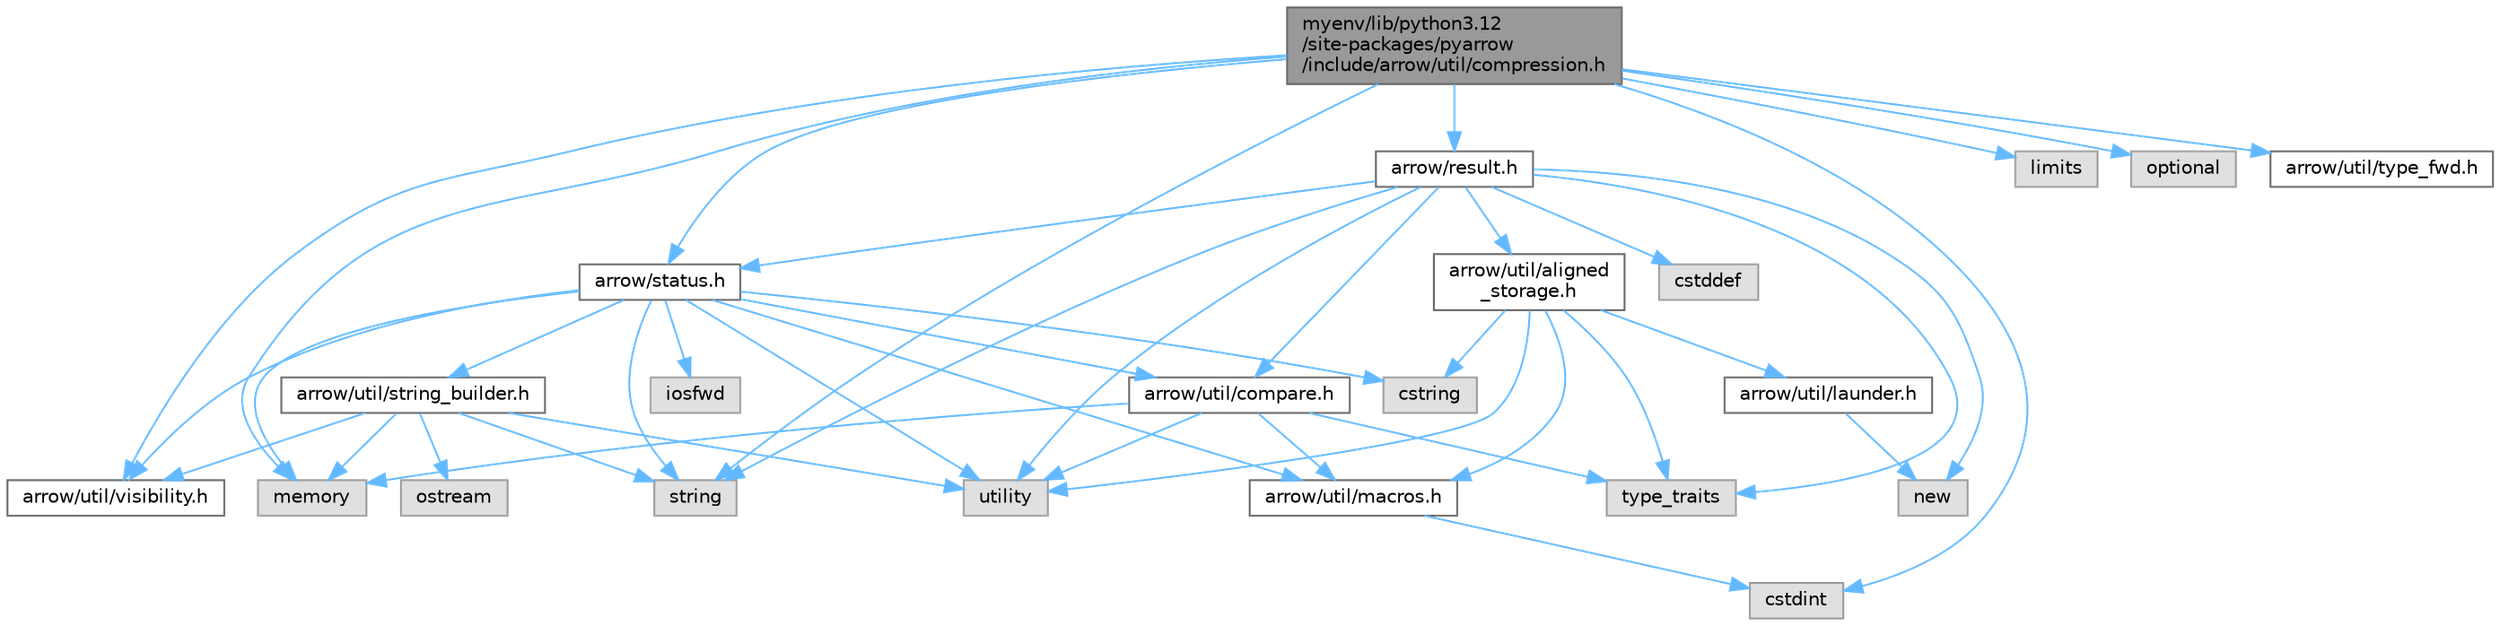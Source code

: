 digraph "myenv/lib/python3.12/site-packages/pyarrow/include/arrow/util/compression.h"
{
 // LATEX_PDF_SIZE
  bgcolor="transparent";
  edge [fontname=Helvetica,fontsize=10,labelfontname=Helvetica,labelfontsize=10];
  node [fontname=Helvetica,fontsize=10,shape=box,height=0.2,width=0.4];
  Node1 [id="Node000001",label="myenv/lib/python3.12\l/site-packages/pyarrow\l/include/arrow/util/compression.h",height=0.2,width=0.4,color="gray40", fillcolor="grey60", style="filled", fontcolor="black",tooltip=" "];
  Node1 -> Node2 [id="edge1_Node000001_Node000002",color="steelblue1",style="solid",tooltip=" "];
  Node2 [id="Node000002",label="cstdint",height=0.2,width=0.4,color="grey60", fillcolor="#E0E0E0", style="filled",tooltip=" "];
  Node1 -> Node3 [id="edge2_Node000001_Node000003",color="steelblue1",style="solid",tooltip=" "];
  Node3 [id="Node000003",label="limits",height=0.2,width=0.4,color="grey60", fillcolor="#E0E0E0", style="filled",tooltip=" "];
  Node1 -> Node4 [id="edge3_Node000001_Node000004",color="steelblue1",style="solid",tooltip=" "];
  Node4 [id="Node000004",label="memory",height=0.2,width=0.4,color="grey60", fillcolor="#E0E0E0", style="filled",tooltip=" "];
  Node1 -> Node5 [id="edge4_Node000001_Node000005",color="steelblue1",style="solid",tooltip=" "];
  Node5 [id="Node000005",label="optional",height=0.2,width=0.4,color="grey60", fillcolor="#E0E0E0", style="filled",tooltip=" "];
  Node1 -> Node6 [id="edge5_Node000001_Node000006",color="steelblue1",style="solid",tooltip=" "];
  Node6 [id="Node000006",label="string",height=0.2,width=0.4,color="grey60", fillcolor="#E0E0E0", style="filled",tooltip=" "];
  Node1 -> Node7 [id="edge6_Node000001_Node000007",color="steelblue1",style="solid",tooltip=" "];
  Node7 [id="Node000007",label="arrow/result.h",height=0.2,width=0.4,color="grey40", fillcolor="white", style="filled",URL="$result_8h.html",tooltip=" "];
  Node7 -> Node8 [id="edge7_Node000007_Node000008",color="steelblue1",style="solid",tooltip=" "];
  Node8 [id="Node000008",label="cstddef",height=0.2,width=0.4,color="grey60", fillcolor="#E0E0E0", style="filled",tooltip=" "];
  Node7 -> Node9 [id="edge8_Node000007_Node000009",color="steelblue1",style="solid",tooltip=" "];
  Node9 [id="Node000009",label="new",height=0.2,width=0.4,color="grey60", fillcolor="#E0E0E0", style="filled",tooltip=" "];
  Node7 -> Node6 [id="edge9_Node000007_Node000006",color="steelblue1",style="solid",tooltip=" "];
  Node7 -> Node10 [id="edge10_Node000007_Node000010",color="steelblue1",style="solid",tooltip=" "];
  Node10 [id="Node000010",label="type_traits",height=0.2,width=0.4,color="grey60", fillcolor="#E0E0E0", style="filled",tooltip=" "];
  Node7 -> Node11 [id="edge11_Node000007_Node000011",color="steelblue1",style="solid",tooltip=" "];
  Node11 [id="Node000011",label="utility",height=0.2,width=0.4,color="grey60", fillcolor="#E0E0E0", style="filled",tooltip=" "];
  Node7 -> Node12 [id="edge12_Node000007_Node000012",color="steelblue1",style="solid",tooltip=" "];
  Node12 [id="Node000012",label="arrow/status.h",height=0.2,width=0.4,color="grey40", fillcolor="white", style="filled",URL="$status_8h.html",tooltip=" "];
  Node12 -> Node13 [id="edge13_Node000012_Node000013",color="steelblue1",style="solid",tooltip=" "];
  Node13 [id="Node000013",label="cstring",height=0.2,width=0.4,color="grey60", fillcolor="#E0E0E0", style="filled",tooltip=" "];
  Node12 -> Node14 [id="edge14_Node000012_Node000014",color="steelblue1",style="solid",tooltip=" "];
  Node14 [id="Node000014",label="iosfwd",height=0.2,width=0.4,color="grey60", fillcolor="#E0E0E0", style="filled",tooltip=" "];
  Node12 -> Node4 [id="edge15_Node000012_Node000004",color="steelblue1",style="solid",tooltip=" "];
  Node12 -> Node6 [id="edge16_Node000012_Node000006",color="steelblue1",style="solid",tooltip=" "];
  Node12 -> Node11 [id="edge17_Node000012_Node000011",color="steelblue1",style="solid",tooltip=" "];
  Node12 -> Node15 [id="edge18_Node000012_Node000015",color="steelblue1",style="solid",tooltip=" "];
  Node15 [id="Node000015",label="arrow/util/compare.h",height=0.2,width=0.4,color="grey40", fillcolor="white", style="filled",URL="$util_2compare_8h.html",tooltip=" "];
  Node15 -> Node4 [id="edge19_Node000015_Node000004",color="steelblue1",style="solid",tooltip=" "];
  Node15 -> Node10 [id="edge20_Node000015_Node000010",color="steelblue1",style="solid",tooltip=" "];
  Node15 -> Node11 [id="edge21_Node000015_Node000011",color="steelblue1",style="solid",tooltip=" "];
  Node15 -> Node16 [id="edge22_Node000015_Node000016",color="steelblue1",style="solid",tooltip=" "];
  Node16 [id="Node000016",label="arrow/util/macros.h",height=0.2,width=0.4,color="grey40", fillcolor="white", style="filled",URL="$macros_8h.html",tooltip=" "];
  Node16 -> Node2 [id="edge23_Node000016_Node000002",color="steelblue1",style="solid",tooltip=" "];
  Node12 -> Node16 [id="edge24_Node000012_Node000016",color="steelblue1",style="solid",tooltip=" "];
  Node12 -> Node17 [id="edge25_Node000012_Node000017",color="steelblue1",style="solid",tooltip=" "];
  Node17 [id="Node000017",label="arrow/util/string_builder.h",height=0.2,width=0.4,color="grey40", fillcolor="white", style="filled",URL="$string__builder_8h.html",tooltip=" "];
  Node17 -> Node4 [id="edge26_Node000017_Node000004",color="steelblue1",style="solid",tooltip=" "];
  Node17 -> Node18 [id="edge27_Node000017_Node000018",color="steelblue1",style="solid",tooltip=" "];
  Node18 [id="Node000018",label="ostream",height=0.2,width=0.4,color="grey60", fillcolor="#E0E0E0", style="filled",tooltip=" "];
  Node17 -> Node6 [id="edge28_Node000017_Node000006",color="steelblue1",style="solid",tooltip=" "];
  Node17 -> Node11 [id="edge29_Node000017_Node000011",color="steelblue1",style="solid",tooltip=" "];
  Node17 -> Node19 [id="edge30_Node000017_Node000019",color="steelblue1",style="solid",tooltip=" "];
  Node19 [id="Node000019",label="arrow/util/visibility.h",height=0.2,width=0.4,color="grey40", fillcolor="white", style="filled",URL="$include_2arrow_2util_2visibility_8h.html",tooltip=" "];
  Node12 -> Node19 [id="edge31_Node000012_Node000019",color="steelblue1",style="solid",tooltip=" "];
  Node7 -> Node20 [id="edge32_Node000007_Node000020",color="steelblue1",style="solid",tooltip=" "];
  Node20 [id="Node000020",label="arrow/util/aligned\l_storage.h",height=0.2,width=0.4,color="grey40", fillcolor="white", style="filled",URL="$aligned__storage_8h.html",tooltip=" "];
  Node20 -> Node13 [id="edge33_Node000020_Node000013",color="steelblue1",style="solid",tooltip=" "];
  Node20 -> Node10 [id="edge34_Node000020_Node000010",color="steelblue1",style="solid",tooltip=" "];
  Node20 -> Node11 [id="edge35_Node000020_Node000011",color="steelblue1",style="solid",tooltip=" "];
  Node20 -> Node21 [id="edge36_Node000020_Node000021",color="steelblue1",style="solid",tooltip=" "];
  Node21 [id="Node000021",label="arrow/util/launder.h",height=0.2,width=0.4,color="grey40", fillcolor="white", style="filled",URL="$launder_8h.html",tooltip=" "];
  Node21 -> Node9 [id="edge37_Node000021_Node000009",color="steelblue1",style="solid",tooltip=" "];
  Node20 -> Node16 [id="edge38_Node000020_Node000016",color="steelblue1",style="solid",tooltip=" "];
  Node7 -> Node15 [id="edge39_Node000007_Node000015",color="steelblue1",style="solid",tooltip=" "];
  Node1 -> Node12 [id="edge40_Node000001_Node000012",color="steelblue1",style="solid",tooltip=" "];
  Node1 -> Node22 [id="edge41_Node000001_Node000022",color="steelblue1",style="solid",tooltip=" "];
  Node22 [id="Node000022",label="arrow/util/type_fwd.h",height=0.2,width=0.4,color="grey40", fillcolor="white", style="filled",URL="$arrow_2util_2type__fwd_8h.html",tooltip=" "];
  Node1 -> Node19 [id="edge42_Node000001_Node000019",color="steelblue1",style="solid",tooltip=" "];
}
